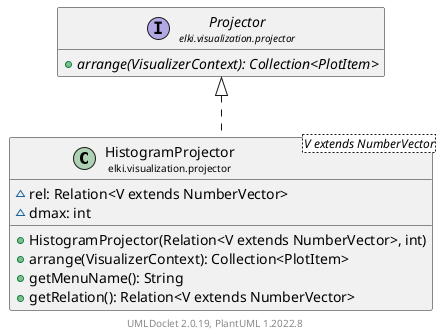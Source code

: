 @startuml
    remove .*\.(Instance|Par|Parameterizer|Factory)$
    set namespaceSeparator none
    hide empty fields
    hide empty methods

    class "<size:14>HistogramProjector\n<size:10>elki.visualization.projector" as elki.visualization.projector.HistogramProjector<V extends NumberVector> [[HistogramProjector.html]] {
        ~rel: Relation<V extends NumberVector>
        ~dmax: int
        +HistogramProjector(Relation<V extends NumberVector>, int)
        +arrange(VisualizerContext): Collection<PlotItem>
        +getMenuName(): String
        +getRelation(): Relation<V extends NumberVector>
    }

    interface "<size:14>Projector\n<size:10>elki.visualization.projector" as elki.visualization.projector.Projector [[Projector.html]] {
        {abstract} +arrange(VisualizerContext): Collection<PlotItem>
    }

    elki.visualization.projector.Projector <|.. elki.visualization.projector.HistogramProjector

    center footer UMLDoclet 2.0.19, PlantUML 1.2022.8
@enduml
